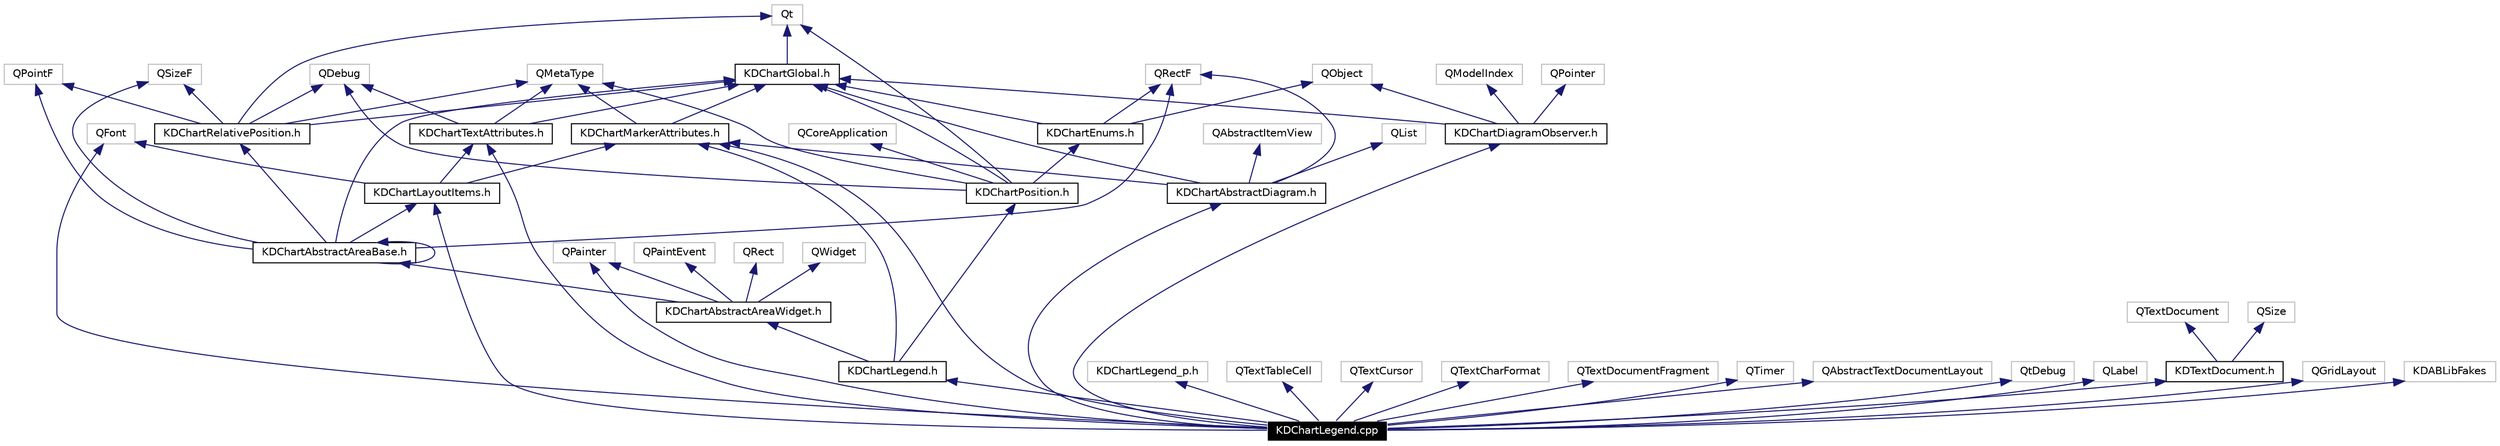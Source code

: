digraph G
{
  edge [fontname="Helvetica",fontsize=10,labelfontname="Helvetica",labelfontsize=10];
  node [fontname="Helvetica",fontsize=10,shape=record];
  Node1919 [label="KDChartLegend.cpp",height=0.2,width=0.4,color="white", fillcolor="black", style="filled" fontcolor="white"];
  Node1920 -> Node1919 [dir=back,color="midnightblue",fontsize=10,style="solid",fontname="Helvetica"];
  Node1920 [label="KDChartLegend.h",height=0.2,width=0.4,color="black",URL="$_k_d_chart_legend_8h.html"];
  Node1921 -> Node1920 [dir=back,color="midnightblue",fontsize=10,style="solid",fontname="Helvetica"];
  Node1921 [label="KDChartAbstractAreaWidget.h",height=0.2,width=0.4,color="black",URL="$_k_d_chart_abstract_area_widget_8h.html"];
  Node1922 -> Node1921 [dir=back,color="midnightblue",fontsize=10,style="solid",fontname="Helvetica"];
  Node1922 [label="QWidget",height=0.2,width=0.4,color="grey75"];
  Node1923 -> Node1921 [dir=back,color="midnightblue",fontsize=10,style="solid",fontname="Helvetica"];
  Node1923 [label="QPaintEvent",height=0.2,width=0.4,color="grey75"];
  Node1924 -> Node1921 [dir=back,color="midnightblue",fontsize=10,style="solid",fontname="Helvetica"];
  Node1924 [label="QPainter",height=0.2,width=0.4,color="grey75"];
  Node1925 -> Node1921 [dir=back,color="midnightblue",fontsize=10,style="solid",fontname="Helvetica"];
  Node1925 [label="QRect",height=0.2,width=0.4,color="grey75"];
  Node1926 -> Node1921 [dir=back,color="midnightblue",fontsize=10,style="solid",fontname="Helvetica"];
  Node1926 [label="KDChartAbstractAreaBase.h",height=0.2,width=0.4,color="black",URL="$_k_d_chart_abstract_area_base_8h.html"];
  Node1927 -> Node1926 [dir=back,color="midnightblue",fontsize=10,style="solid",fontname="Helvetica"];
  Node1927 [label="QPointF",height=0.2,width=0.4,color="grey75"];
  Node1928 -> Node1926 [dir=back,color="midnightblue",fontsize=10,style="solid",fontname="Helvetica"];
  Node1928 [label="QSizeF",height=0.2,width=0.4,color="grey75"];
  Node1929 -> Node1926 [dir=back,color="midnightblue",fontsize=10,style="solid",fontname="Helvetica"];
  Node1929 [label="QRectF",height=0.2,width=0.4,color="grey75"];
  Node1930 -> Node1926 [dir=back,color="midnightblue",fontsize=10,style="solid",fontname="Helvetica"];
  Node1930 [label="KDChartGlobal.h",height=0.2,width=0.4,color="black",URL="$_k_d_chart_global_8h.html"];
  Node1935 -> Node1930 [dir=back,color="midnightblue",fontsize=10,style="solid",fontname="Helvetica"];
  Node1935 [label="Qt",height=0.2,width=0.4,color="grey75"];
  Node1936 -> Node1926 [dir=back,color="midnightblue",fontsize=10,style="solid",fontname="Helvetica"];
  Node1936 [label="KDChartLayoutItems.h",height=0.2,width=0.4,color="black",URL="$_k_d_chart_layout_items_8h.html"];
  Node1938 -> Node1936 [dir=back,color="midnightblue",fontsize=10,style="solid",fontname="Helvetica"];
  Node1938 [label="QFont",height=0.2,width=0.4,color="grey75"];
  Node1943 -> Node1936 [dir=back,color="midnightblue",fontsize=10,style="solid",fontname="Helvetica"];
  Node1943 [label="KDChartTextAttributes.h",height=0.2,width=0.4,color="black",URL="$_k_d_chart_text_attributes_8h.html"];
  Node1944 -> Node1943 [dir=back,color="midnightblue",fontsize=10,style="solid",fontname="Helvetica"];
  Node1944 [label="QDebug",height=0.2,width=0.4,color="grey75"];
  Node1945 -> Node1943 [dir=back,color="midnightblue",fontsize=10,style="solid",fontname="Helvetica"];
  Node1945 [label="QMetaType",height=0.2,width=0.4,color="grey75"];
  Node1930 -> Node1943 [dir=back,color="midnightblue",fontsize=10,style="solid",fontname="Helvetica"];
  Node1951 -> Node1936 [dir=back,color="midnightblue",fontsize=10,style="solid",fontname="Helvetica"];
  Node1951 [label="KDChartMarkerAttributes.h",height=0.2,width=0.4,color="black",URL="$_k_d_chart_marker_attributes_8h.html"];
  Node1945 -> Node1951 [dir=back,color="midnightblue",fontsize=10,style="solid",fontname="Helvetica"];
  Node1930 -> Node1951 [dir=back,color="midnightblue",fontsize=10,style="solid",fontname="Helvetica"];
  Node1952 -> Node1926 [dir=back,color="midnightblue",fontsize=10,style="solid",fontname="Helvetica"];
  Node1952 [label="KDChartRelativePosition.h",height=0.2,width=0.4,color="black",URL="$_k_d_chart_relative_position_8h.html"];
  Node1944 -> Node1952 [dir=back,color="midnightblue",fontsize=10,style="solid",fontname="Helvetica"];
  Node1945 -> Node1952 [dir=back,color="midnightblue",fontsize=10,style="solid",fontname="Helvetica"];
  Node1935 -> Node1952 [dir=back,color="midnightblue",fontsize=10,style="solid",fontname="Helvetica"];
  Node1927 -> Node1952 [dir=back,color="midnightblue",fontsize=10,style="solid",fontname="Helvetica"];
  Node1928 -> Node1952 [dir=back,color="midnightblue",fontsize=10,style="solid",fontname="Helvetica"];
  Node1930 -> Node1952 [dir=back,color="midnightblue",fontsize=10,style="solid",fontname="Helvetica"];
  Node1926 -> Node1926 [dir=back,color="midnightblue",fontsize=10,style="solid",fontname="Helvetica"];
  Node1953 -> Node1920 [dir=back,color="midnightblue",fontsize=10,style="solid",fontname="Helvetica"];
  Node1953 [label="KDChartPosition.h",height=0.2,width=0.4,color="black",URL="$_k_d_chart_position_8h.html"];
  Node1944 -> Node1953 [dir=back,color="midnightblue",fontsize=10,style="solid",fontname="Helvetica"];
  Node1935 -> Node1953 [dir=back,color="midnightblue",fontsize=10,style="solid",fontname="Helvetica"];
  Node1945 -> Node1953 [dir=back,color="midnightblue",fontsize=10,style="solid",fontname="Helvetica"];
  Node1954 -> Node1953 [dir=back,color="midnightblue",fontsize=10,style="solid",fontname="Helvetica"];
  Node1954 [label="QCoreApplication",height=0.2,width=0.4,color="grey75"];
  Node1930 -> Node1953 [dir=back,color="midnightblue",fontsize=10,style="solid",fontname="Helvetica"];
  Node1948 -> Node1953 [dir=back,color="midnightblue",fontsize=10,style="solid",fontname="Helvetica"];
  Node1948 [label="KDChartEnums.h",height=0.2,width=0.4,color="black",URL="$_k_d_chart_enums_8h.html"];
  Node1930 -> Node1948 [dir=back,color="midnightblue",fontsize=10,style="solid",fontname="Helvetica"];
  Node1929 -> Node1948 [dir=back,color="midnightblue",fontsize=10,style="solid",fontname="Helvetica"];
  Node1949 -> Node1948 [dir=back,color="midnightblue",fontsize=10,style="solid",fontname="Helvetica"];
  Node1949 [label="QObject",height=0.2,width=0.4,color="grey75"];
  Node1951 -> Node1920 [dir=back,color="midnightblue",fontsize=10,style="solid",fontname="Helvetica"];
  Node1955 -> Node1919 [dir=back,color="midnightblue",fontsize=10,style="solid",fontname="Helvetica"];
  Node1955 [label="KDChartLegend_p.h",height=0.2,width=0.4,color="grey75"];
  Node1943 -> Node1919 [dir=back,color="midnightblue",fontsize=10,style="solid",fontname="Helvetica"];
  Node1951 -> Node1919 [dir=back,color="midnightblue",fontsize=10,style="solid",fontname="Helvetica"];
  Node1938 -> Node1919 [dir=back,color="midnightblue",fontsize=10,style="solid",fontname="Helvetica"];
  Node1924 -> Node1919 [dir=back,color="midnightblue",fontsize=10,style="solid",fontname="Helvetica"];
  Node1956 -> Node1919 [dir=back,color="midnightblue",fontsize=10,style="solid",fontname="Helvetica"];
  Node1956 [label="QTextTableCell",height=0.2,width=0.4,color="grey75"];
  Node1957 -> Node1919 [dir=back,color="midnightblue",fontsize=10,style="solid",fontname="Helvetica"];
  Node1957 [label="QTextCursor",height=0.2,width=0.4,color="grey75"];
  Node1958 -> Node1919 [dir=back,color="midnightblue",fontsize=10,style="solid",fontname="Helvetica"];
  Node1958 [label="QTextCharFormat",height=0.2,width=0.4,color="grey75"];
  Node1959 -> Node1919 [dir=back,color="midnightblue",fontsize=10,style="solid",fontname="Helvetica"];
  Node1959 [label="QTextDocumentFragment",height=0.2,width=0.4,color="grey75"];
  Node1960 -> Node1919 [dir=back,color="midnightblue",fontsize=10,style="solid",fontname="Helvetica"];
  Node1960 [label="QTimer",height=0.2,width=0.4,color="grey75"];
  Node1961 -> Node1919 [dir=back,color="midnightblue",fontsize=10,style="solid",fontname="Helvetica"];
  Node1961 [label="QAbstractTextDocumentLayout",height=0.2,width=0.4,color="grey75"];
  Node1962 -> Node1919 [dir=back,color="midnightblue",fontsize=10,style="solid",fontname="Helvetica"];
  Node1962 [label="QtDebug",height=0.2,width=0.4,color="grey75"];
  Node1963 -> Node1919 [dir=back,color="midnightblue",fontsize=10,style="solid",fontname="Helvetica"];
  Node1963 [label="QLabel",height=0.2,width=0.4,color="grey75"];
  Node1964 -> Node1919 [dir=back,color="midnightblue",fontsize=10,style="solid",fontname="Helvetica"];
  Node1964 [label="KDChartAbstractDiagram.h",height=0.2,width=0.4,color="black",URL="$_k_d_chart_abstract_diagram_8h.html"];
  Node1965 -> Node1964 [dir=back,color="midnightblue",fontsize=10,style="solid",fontname="Helvetica"];
  Node1965 [label="QList",height=0.2,width=0.4,color="grey75"];
  Node1929 -> Node1964 [dir=back,color="midnightblue",fontsize=10,style="solid",fontname="Helvetica"];
  Node1966 -> Node1964 [dir=back,color="midnightblue",fontsize=10,style="solid",fontname="Helvetica"];
  Node1966 [label="QAbstractItemView",height=0.2,width=0.4,color="grey75"];
  Node1930 -> Node1964 [dir=back,color="midnightblue",fontsize=10,style="solid",fontname="Helvetica"];
  Node1951 -> Node1964 [dir=back,color="midnightblue",fontsize=10,style="solid",fontname="Helvetica"];
  Node1967 -> Node1919 [dir=back,color="midnightblue",fontsize=10,style="solid",fontname="Helvetica"];
  Node1967 [label="KDTextDocument.h",height=0.2,width=0.4,color="black",URL="$_k_d_text_document_8h.html"];
  Node1968 -> Node1967 [dir=back,color="midnightblue",fontsize=10,style="solid",fontname="Helvetica"];
  Node1968 [label="QTextDocument",height=0.2,width=0.4,color="grey75"];
  Node1969 -> Node1967 [dir=back,color="midnightblue",fontsize=10,style="solid",fontname="Helvetica"];
  Node1969 [label="QSize",height=0.2,width=0.4,color="grey75"];
  Node1970 -> Node1919 [dir=back,color="midnightblue",fontsize=10,style="solid",fontname="Helvetica"];
  Node1970 [label="KDChartDiagramObserver.h",height=0.2,width=0.4,color="black",URL="$_k_d_chart_diagram_observer_8h.html"];
  Node1930 -> Node1970 [dir=back,color="midnightblue",fontsize=10,style="solid",fontname="Helvetica"];
  Node1949 -> Node1970 [dir=back,color="midnightblue",fontsize=10,style="solid",fontname="Helvetica"];
  Node1971 -> Node1970 [dir=back,color="midnightblue",fontsize=10,style="solid",fontname="Helvetica"];
  Node1971 [label="QPointer",height=0.2,width=0.4,color="grey75"];
  Node1972 -> Node1970 [dir=back,color="midnightblue",fontsize=10,style="solid",fontname="Helvetica"];
  Node1972 [label="QModelIndex",height=0.2,width=0.4,color="grey75"];
  Node1973 -> Node1919 [dir=back,color="midnightblue",fontsize=10,style="solid",fontname="Helvetica"];
  Node1973 [label="QGridLayout",height=0.2,width=0.4,color="grey75"];
  Node1936 -> Node1919 [dir=back,color="midnightblue",fontsize=10,style="solid",fontname="Helvetica"];
  Node1974 -> Node1919 [dir=back,color="midnightblue",fontsize=10,style="solid",fontname="Helvetica"];
  Node1974 [label="KDABLibFakes",height=0.2,width=0.4,color="grey75"];
}
